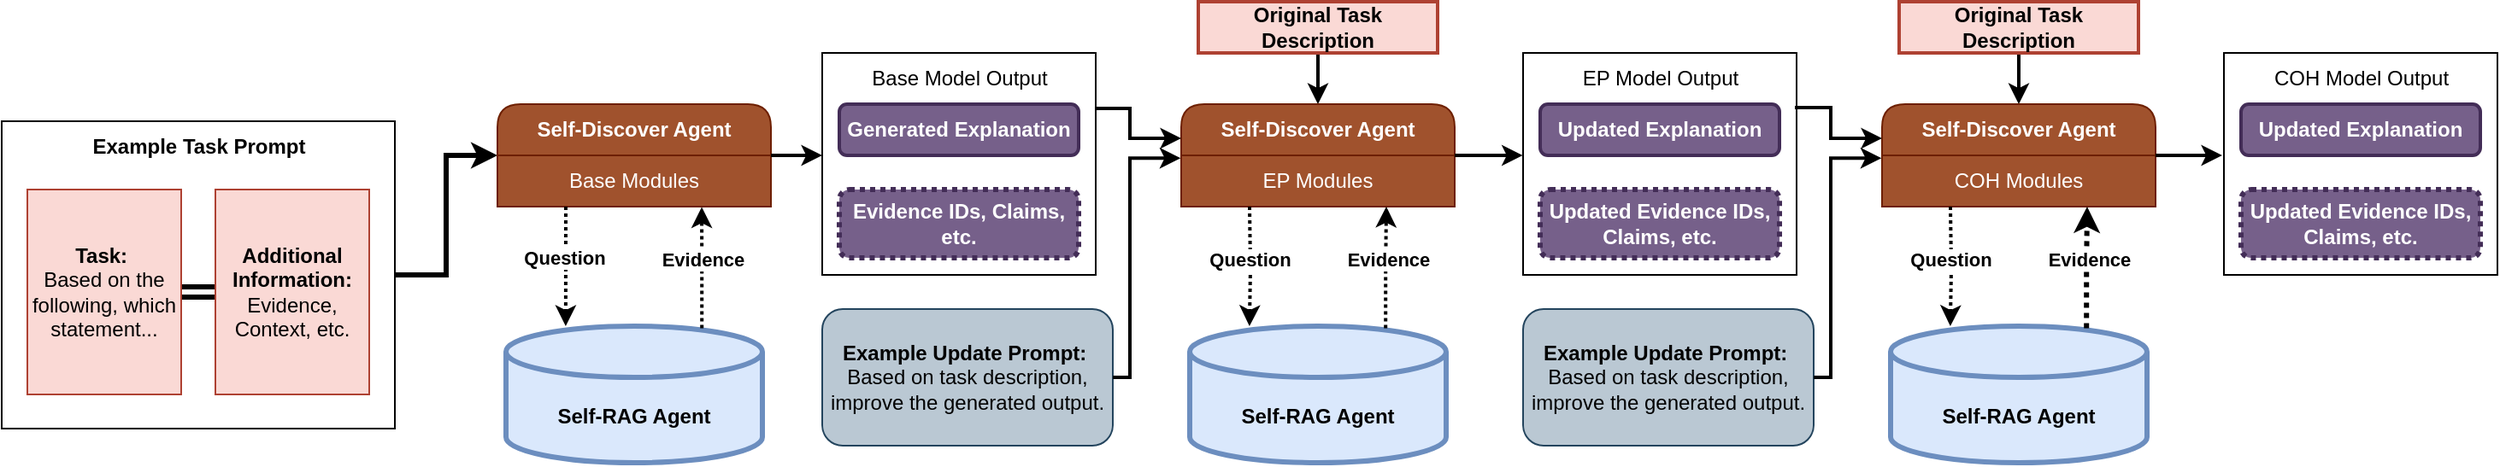 <mxfile version="24.7.7">
  <diagram name="Strona-1" id="3B4aV0FMgm4vxTNxLcMO">
    <mxGraphModel dx="1405" dy="2058" grid="1" gridSize="10" guides="1" tooltips="1" connect="1" arrows="1" fold="1" page="1" pageScale="1" pageWidth="827" pageHeight="1169" math="0" shadow="0">
      <root>
        <mxCell id="0" />
        <mxCell id="1" parent="0" />
        <mxCell id="iq8PQX20jFDWWZypDRzO-1" style="edgeStyle=orthogonalEdgeStyle;rounded=0;orthogonalLoop=1;jettySize=auto;html=1;exitX=1;exitY=0.5;exitDx=0;exitDy=0;entryX=0;entryY=0.5;entryDx=0;entryDy=0;shape=link;strokeWidth=3;" parent="1" source="iq8PQX20jFDWWZypDRzO-2" target="iq8PQX20jFDWWZypDRzO-3" edge="1">
          <mxGeometry relative="1" as="geometry" />
        </mxCell>
        <mxCell id="iq8PQX20jFDWWZypDRzO-2" value="&lt;b&gt;Task:&amp;nbsp;&lt;/b&gt;&lt;div&gt;Based on the following, which statement...&lt;/div&gt;" style="rounded=0;whiteSpace=wrap;html=1;fillColor=#fad9d5;strokeColor=#ae4132;" parent="1" vertex="1">
          <mxGeometry x="45" y="110" width="90" height="120" as="geometry" />
        </mxCell>
        <mxCell id="iq8PQX20jFDWWZypDRzO-3" value="&lt;b&gt;Additional Information: &lt;/b&gt;Evidence, Context, etc." style="rounded=0;whiteSpace=wrap;html=1;fillColor=#fad9d5;strokeColor=#ae4132;" parent="1" vertex="1">
          <mxGeometry x="155" y="110" width="90" height="120" as="geometry" />
        </mxCell>
        <mxCell id="iq8PQX20jFDWWZypDRzO-16" style="edgeStyle=orthogonalEdgeStyle;rounded=0;orthogonalLoop=1;jettySize=auto;html=1;exitX=1;exitY=0.5;exitDx=0;exitDy=0;entryX=0;entryY=0.5;entryDx=0;entryDy=0;strokeWidth=3;" parent="1" source="iq8PQX20jFDWWZypDRzO-4" target="iq8PQX20jFDWWZypDRzO-10" edge="1">
          <mxGeometry relative="1" as="geometry" />
        </mxCell>
        <mxCell id="iq8PQX20jFDWWZypDRzO-4" value="" style="rounded=0;whiteSpace=wrap;html=1;fillColor=none;" parent="1" vertex="1">
          <mxGeometry x="30" y="70" width="230" height="180" as="geometry" />
        </mxCell>
        <mxCell id="iq8PQX20jFDWWZypDRzO-5" value="&lt;b&gt;Example Task Prompt&lt;/b&gt;" style="text;html=1;align=center;verticalAlign=middle;resizable=0;points=[];autosize=1;strokeColor=none;fillColor=none;" parent="1" vertex="1">
          <mxGeometry x="70" y="70" width="150" height="30" as="geometry" />
        </mxCell>
        <mxCell id="iq8PQX20jFDWWZypDRzO-10" value="&lt;b&gt;Self-Discover Agent&lt;/b&gt;" style="swimlane;fontStyle=0;childLayout=stackLayout;horizontal=1;startSize=30;horizontalStack=0;resizeParent=1;resizeParentMax=0;resizeLast=0;collapsible=1;marginBottom=0;whiteSpace=wrap;html=1;fillColor=#a0522d;strokeColor=#6D1F00;rounded=1;align=center;fontColor=#ffffff;" parent="1" vertex="1">
          <mxGeometry x="320" y="60" width="160" height="60" as="geometry" />
        </mxCell>
        <mxCell id="iq8PQX20jFDWWZypDRzO-11" value="Base Modules" style="text;strokeColor=#6D1F00;fillColor=#a0522d;align=center;verticalAlign=middle;spacingLeft=4;spacingRight=4;overflow=hidden;points=[[0,0.5],[1,0.5]];portConstraint=eastwest;rotatable=0;whiteSpace=wrap;html=1;fontColor=#ffffff;" parent="iq8PQX20jFDWWZypDRzO-10" vertex="1">
          <mxGeometry y="30" width="160" height="30" as="geometry" />
        </mxCell>
        <mxCell id="iq8PQX20jFDWWZypDRzO-17" value="&lt;b&gt;Self-RAG Agent&lt;/b&gt;" style="shape=cylinder3;whiteSpace=wrap;html=1;boundedLbl=1;backgroundOutline=1;size=15;fillColor=#dae8fc;strokeColor=#6c8ebf;strokeWidth=3;" parent="1" vertex="1">
          <mxGeometry x="325" y="190" width="150" height="80" as="geometry" />
        </mxCell>
        <mxCell id="iq8PQX20jFDWWZypDRzO-22" style="edgeStyle=orthogonalEdgeStyle;rounded=0;orthogonalLoop=1;jettySize=auto;html=1;exitX=0.25;exitY=1;exitDx=0;exitDy=0;entryX=0.233;entryY=0;entryDx=0;entryDy=0;entryPerimeter=0;dashed=1;dashPattern=1 1;strokeWidth=2;" parent="1" source="iq8PQX20jFDWWZypDRzO-10" target="iq8PQX20jFDWWZypDRzO-17" edge="1">
          <mxGeometry relative="1" as="geometry" />
        </mxCell>
        <mxCell id="iq8PQX20jFDWWZypDRzO-24" value="&lt;b&gt;Question&lt;/b&gt;" style="edgeLabel;html=1;align=center;verticalAlign=middle;resizable=0;points=[];" parent="iq8PQX20jFDWWZypDRzO-22" vertex="1" connectable="0">
          <mxGeometry x="-0.141" y="-1" relative="1" as="geometry">
            <mxPoint as="offset" />
          </mxGeometry>
        </mxCell>
        <mxCell id="iq8PQX20jFDWWZypDRzO-23" style="edgeStyle=orthogonalEdgeStyle;rounded=0;orthogonalLoop=1;jettySize=auto;html=1;exitX=0.764;exitY=0.015;exitDx=0;exitDy=0;entryX=0.747;entryY=1.008;entryDx=0;entryDy=0;entryPerimeter=0;exitPerimeter=0;dashed=1;dashPattern=1 1;strokeWidth=2;" parent="1" source="iq8PQX20jFDWWZypDRzO-17" target="iq8PQX20jFDWWZypDRzO-11" edge="1">
          <mxGeometry relative="1" as="geometry">
            <mxPoint x="370" y="130" as="sourcePoint" />
            <mxPoint x="370" y="200" as="targetPoint" />
          </mxGeometry>
        </mxCell>
        <mxCell id="iq8PQX20jFDWWZypDRzO-25" value="&lt;b&gt;Evidence&lt;/b&gt;" style="edgeLabel;html=1;align=center;verticalAlign=middle;resizable=0;points=[];" parent="iq8PQX20jFDWWZypDRzO-23" vertex="1" connectable="0">
          <mxGeometry x="0.141" relative="1" as="geometry">
            <mxPoint as="offset" />
          </mxGeometry>
        </mxCell>
        <mxCell id="iq8PQX20jFDWWZypDRzO-26" value="&lt;b&gt;Generated Explanation&lt;/b&gt;" style="rounded=1;whiteSpace=wrap;html=1;fillColor=#76608a;fontColor=#ffffff;strokeColor=#432D57;strokeWidth=2;" parent="1" vertex="1">
          <mxGeometry x="520" y="60" width="140" height="30" as="geometry" />
        </mxCell>
        <mxCell id="iq8PQX20jFDWWZypDRzO-27" value="&lt;b&gt;Example Update Prompt:&amp;nbsp;&lt;/b&gt;&lt;div&gt;Based on task description, improve the generated output.&lt;/div&gt;" style="rounded=1;whiteSpace=wrap;html=1;fillColor=#bac8d3;strokeColor=#23445d;" parent="1" vertex="1">
          <mxGeometry x="510" y="180" width="170" height="80" as="geometry" />
        </mxCell>
        <mxCell id="iq8PQX20jFDWWZypDRzO-28" value="&lt;b&gt;Evidence IDs, Claims, etc.&lt;/b&gt;" style="rounded=1;whiteSpace=wrap;html=1;fillColor=#76608a;fontColor=#ffffff;strokeColor=#432D57;strokeWidth=3;dashed=1;dashPattern=1 1;" parent="1" vertex="1">
          <mxGeometry x="520" y="110" width="140" height="40" as="geometry" />
        </mxCell>
        <mxCell id="iq8PQX20jFDWWZypDRzO-42" style="edgeStyle=orthogonalEdgeStyle;rounded=0;orthogonalLoop=1;jettySize=auto;html=1;entryX=0.5;entryY=0;entryDx=0;entryDy=0;strokeWidth=2;" parent="1" source="iq8PQX20jFDWWZypDRzO-29" target="iq8PQX20jFDWWZypDRzO-34" edge="1">
          <mxGeometry relative="1" as="geometry" />
        </mxCell>
        <mxCell id="iq8PQX20jFDWWZypDRzO-29" value="&lt;b&gt;Original Task Description&lt;/b&gt;" style="rounded=0;whiteSpace=wrap;html=1;fillColor=#fad9d5;strokeColor=#ae4132;strokeWidth=2;" parent="1" vertex="1">
          <mxGeometry x="730" width="140" height="30" as="geometry" />
        </mxCell>
        <mxCell id="iq8PQX20jFDWWZypDRzO-32" value="" style="rounded=0;whiteSpace=wrap;html=1;fillColor=none;" parent="1" vertex="1">
          <mxGeometry x="510" y="30" width="160" height="130" as="geometry" />
        </mxCell>
        <mxCell id="iq8PQX20jFDWWZypDRzO-33" value="Base Model Output" style="text;html=1;align=center;verticalAlign=middle;resizable=0;points=[];autosize=1;strokeColor=none;fillColor=none;" parent="1" vertex="1">
          <mxGeometry x="525" y="30" width="130" height="30" as="geometry" />
        </mxCell>
        <mxCell id="iq8PQX20jFDWWZypDRzO-34" value="&lt;b&gt;Self-Discover Agent&lt;/b&gt;" style="swimlane;fontStyle=0;childLayout=stackLayout;horizontal=1;startSize=30;horizontalStack=0;resizeParent=1;resizeParentMax=0;resizeLast=0;collapsible=1;marginBottom=0;whiteSpace=wrap;html=1;fillColor=#a0522d;strokeColor=#6D1F00;rounded=1;align=center;fontColor=#ffffff;" parent="1" vertex="1">
          <mxGeometry x="720" y="60" width="160" height="60" as="geometry" />
        </mxCell>
        <mxCell id="iq8PQX20jFDWWZypDRzO-35" value="EP Modules" style="text;strokeColor=#6D1F00;fillColor=#a0522d;align=center;verticalAlign=middle;spacingLeft=4;spacingRight=4;overflow=hidden;points=[[0,0.5],[1,0.5]];portConstraint=eastwest;rotatable=0;whiteSpace=wrap;html=1;fontColor=#ffffff;" parent="iq8PQX20jFDWWZypDRzO-34" vertex="1">
          <mxGeometry y="30" width="160" height="30" as="geometry" />
        </mxCell>
        <mxCell id="iq8PQX20jFDWWZypDRzO-36" style="edgeStyle=orthogonalEdgeStyle;rounded=0;orthogonalLoop=1;jettySize=auto;html=1;exitX=1;exitY=0.5;exitDx=0;exitDy=0;strokeWidth=2;" parent="1" source="iq8PQX20jFDWWZypDRzO-10" edge="1">
          <mxGeometry relative="1" as="geometry">
            <mxPoint x="510" y="90" as="targetPoint" />
          </mxGeometry>
        </mxCell>
        <mxCell id="iq8PQX20jFDWWZypDRzO-37" style="edgeStyle=orthogonalEdgeStyle;rounded=0;orthogonalLoop=1;jettySize=auto;html=1;exitX=1;exitY=0.5;exitDx=0;exitDy=0;entryX=-0.002;entryY=0.054;entryDx=0;entryDy=0;entryPerimeter=0;strokeWidth=2;" parent="1" source="iq8PQX20jFDWWZypDRzO-27" target="iq8PQX20jFDWWZypDRzO-35" edge="1">
          <mxGeometry relative="1" as="geometry">
            <Array as="points">
              <mxPoint x="690" y="220" />
              <mxPoint x="690" y="92" />
            </Array>
          </mxGeometry>
        </mxCell>
        <mxCell id="iq8PQX20jFDWWZypDRzO-41" style="edgeStyle=orthogonalEdgeStyle;rounded=0;orthogonalLoop=1;jettySize=auto;html=1;exitX=1;exitY=0.25;exitDx=0;exitDy=0;entryX=0;entryY=0.333;entryDx=0;entryDy=0;entryPerimeter=0;strokeWidth=2;" parent="1" source="iq8PQX20jFDWWZypDRzO-32" target="iq8PQX20jFDWWZypDRzO-34" edge="1">
          <mxGeometry relative="1" as="geometry">
            <Array as="points">
              <mxPoint x="690" y="62" />
              <mxPoint x="690" y="80" />
            </Array>
          </mxGeometry>
        </mxCell>
        <mxCell id="iq8PQX20jFDWWZypDRzO-43" value="&lt;b&gt;Self-RAG Agent&lt;/b&gt;" style="shape=cylinder3;whiteSpace=wrap;html=1;boundedLbl=1;backgroundOutline=1;size=15;fillColor=#dae8fc;strokeColor=#6c8ebf;strokeWidth=3;" parent="1" vertex="1">
          <mxGeometry x="725" y="190" width="150" height="80" as="geometry" />
        </mxCell>
        <mxCell id="iq8PQX20jFDWWZypDRzO-44" style="edgeStyle=orthogonalEdgeStyle;rounded=0;orthogonalLoop=1;jettySize=auto;html=1;exitX=0.25;exitY=1;exitDx=0;exitDy=0;entryX=0.233;entryY=0;entryDx=0;entryDy=0;entryPerimeter=0;dashed=1;dashPattern=1 1;strokeWidth=2;" parent="1" target="iq8PQX20jFDWWZypDRzO-43" edge="1">
          <mxGeometry relative="1" as="geometry">
            <mxPoint x="760" y="120" as="sourcePoint" />
          </mxGeometry>
        </mxCell>
        <mxCell id="iq8PQX20jFDWWZypDRzO-45" value="&lt;b&gt;Question&lt;/b&gt;" style="edgeLabel;html=1;align=center;verticalAlign=middle;resizable=0;points=[];" parent="iq8PQX20jFDWWZypDRzO-44" vertex="1" connectable="0">
          <mxGeometry x="-0.141" y="-1" relative="1" as="geometry">
            <mxPoint as="offset" />
          </mxGeometry>
        </mxCell>
        <mxCell id="iq8PQX20jFDWWZypDRzO-46" style="edgeStyle=orthogonalEdgeStyle;rounded=0;orthogonalLoop=1;jettySize=auto;html=1;exitX=0.764;exitY=0.015;exitDx=0;exitDy=0;entryX=0.747;entryY=1.008;entryDx=0;entryDy=0;entryPerimeter=0;exitPerimeter=0;dashed=1;dashPattern=1 1;strokeWidth=2;" parent="1" source="iq8PQX20jFDWWZypDRzO-43" edge="1">
          <mxGeometry relative="1" as="geometry">
            <mxPoint x="770" y="130" as="sourcePoint" />
            <mxPoint x="840" y="120" as="targetPoint" />
          </mxGeometry>
        </mxCell>
        <mxCell id="iq8PQX20jFDWWZypDRzO-47" value="&lt;b&gt;Evidence&lt;/b&gt;" style="edgeLabel;html=1;align=center;verticalAlign=middle;resizable=0;points=[];" parent="iq8PQX20jFDWWZypDRzO-46" vertex="1" connectable="0">
          <mxGeometry x="0.141" relative="1" as="geometry">
            <mxPoint as="offset" />
          </mxGeometry>
        </mxCell>
        <mxCell id="iq8PQX20jFDWWZypDRzO-48" value="&lt;b&gt;Updated Explanation&lt;/b&gt;" style="rounded=1;whiteSpace=wrap;html=1;fillColor=#76608a;fontColor=#ffffff;strokeColor=#432D57;strokeWidth=2;" parent="1" vertex="1">
          <mxGeometry x="930" y="60" width="140" height="30" as="geometry" />
        </mxCell>
        <mxCell id="iq8PQX20jFDWWZypDRzO-49" value="&lt;b&gt;Example Update Prompt:&amp;nbsp;&lt;/b&gt;&lt;div&gt;Based on task description, improve the generated output.&lt;/div&gt;" style="rounded=1;whiteSpace=wrap;html=1;fillColor=#bac8d3;strokeColor=#23445d;" parent="1" vertex="1">
          <mxGeometry x="920" y="180" width="170" height="80" as="geometry" />
        </mxCell>
        <mxCell id="iq8PQX20jFDWWZypDRzO-50" value="&lt;b&gt;Updated Evidence IDs, Claims, etc.&lt;/b&gt;" style="rounded=1;whiteSpace=wrap;html=1;fillColor=#76608a;fontColor=#ffffff;strokeColor=#432D57;strokeWidth=3;dashed=1;dashPattern=1 1;" parent="1" vertex="1">
          <mxGeometry x="930" y="110" width="140" height="40" as="geometry" />
        </mxCell>
        <mxCell id="iq8PQX20jFDWWZypDRzO-51" value="" style="rounded=0;whiteSpace=wrap;html=1;fillColor=none;" parent="1" vertex="1">
          <mxGeometry x="920" y="30" width="160" height="130" as="geometry" />
        </mxCell>
        <mxCell id="iq8PQX20jFDWWZypDRzO-52" value="EP Model Output" style="text;html=1;align=center;verticalAlign=middle;resizable=0;points=[];autosize=1;strokeColor=none;fillColor=none;" parent="1" vertex="1">
          <mxGeometry x="945" y="30" width="110" height="30" as="geometry" />
        </mxCell>
        <mxCell id="iq8PQX20jFDWWZypDRzO-54" style="edgeStyle=orthogonalEdgeStyle;rounded=0;orthogonalLoop=1;jettySize=auto;html=1;entryX=0.5;entryY=0;entryDx=0;entryDy=0;strokeWidth=2;" parent="1" source="iq8PQX20jFDWWZypDRzO-55" target="iq8PQX20jFDWWZypDRzO-56" edge="1">
          <mxGeometry relative="1" as="geometry" />
        </mxCell>
        <mxCell id="iq8PQX20jFDWWZypDRzO-55" value="&lt;b&gt;Original Task Description&lt;/b&gt;" style="rounded=0;whiteSpace=wrap;html=1;fillColor=#fad9d5;strokeColor=#ae4132;strokeWidth=2;" parent="1" vertex="1">
          <mxGeometry x="1140" width="140" height="30" as="geometry" />
        </mxCell>
        <mxCell id="iq8PQX20jFDWWZypDRzO-56" value="&lt;b&gt;Self-Discover Agent&lt;/b&gt;" style="swimlane;fontStyle=0;childLayout=stackLayout;horizontal=1;startSize=30;horizontalStack=0;resizeParent=1;resizeParentMax=0;resizeLast=0;collapsible=1;marginBottom=0;whiteSpace=wrap;html=1;fillColor=#a0522d;strokeColor=#6D1F00;rounded=1;align=center;fontColor=#ffffff;" parent="1" vertex="1">
          <mxGeometry x="1130" y="60" width="160" height="60" as="geometry" />
        </mxCell>
        <mxCell id="iq8PQX20jFDWWZypDRzO-57" value="COH Modules" style="text;strokeColor=#6D1F00;fillColor=#a0522d;align=center;verticalAlign=middle;spacingLeft=4;spacingRight=4;overflow=hidden;points=[[0,0.5],[1,0.5]];portConstraint=eastwest;rotatable=0;whiteSpace=wrap;html=1;fontColor=#ffffff;" parent="iq8PQX20jFDWWZypDRzO-56" vertex="1">
          <mxGeometry y="30" width="160" height="30" as="geometry" />
        </mxCell>
        <mxCell id="iq8PQX20jFDWWZypDRzO-58" style="edgeStyle=orthogonalEdgeStyle;rounded=0;orthogonalLoop=1;jettySize=auto;html=1;exitX=1;exitY=0.5;exitDx=0;exitDy=0;entryX=-0.002;entryY=0.054;entryDx=0;entryDy=0;entryPerimeter=0;strokeWidth=2;" parent="1" target="iq8PQX20jFDWWZypDRzO-57" edge="1">
          <mxGeometry relative="1" as="geometry">
            <mxPoint x="1090" y="220" as="sourcePoint" />
            <Array as="points">
              <mxPoint x="1100" y="220" />
              <mxPoint x="1100" y="92" />
            </Array>
          </mxGeometry>
        </mxCell>
        <mxCell id="iq8PQX20jFDWWZypDRzO-59" style="edgeStyle=orthogonalEdgeStyle;rounded=0;orthogonalLoop=1;jettySize=auto;html=1;exitX=1;exitY=0.25;exitDx=0;exitDy=0;entryX=0;entryY=0.333;entryDx=0;entryDy=0;entryPerimeter=0;strokeWidth=2;" parent="1" target="iq8PQX20jFDWWZypDRzO-56" edge="1">
          <mxGeometry relative="1" as="geometry">
            <mxPoint x="1080" y="63" as="sourcePoint" />
            <Array as="points">
              <mxPoint x="1100" y="62" />
              <mxPoint x="1100" y="80" />
            </Array>
          </mxGeometry>
        </mxCell>
        <mxCell id="iq8PQX20jFDWWZypDRzO-60" value="&lt;b&gt;Self-RAG Agent&lt;/b&gt;" style="shape=cylinder3;whiteSpace=wrap;html=1;boundedLbl=1;backgroundOutline=1;size=15;fillColor=#dae8fc;strokeColor=#6c8ebf;strokeWidth=3;" parent="1" vertex="1">
          <mxGeometry x="1135" y="190" width="150" height="80" as="geometry" />
        </mxCell>
        <mxCell id="iq8PQX20jFDWWZypDRzO-61" style="edgeStyle=orthogonalEdgeStyle;rounded=0;orthogonalLoop=1;jettySize=auto;html=1;exitX=0.25;exitY=1;exitDx=0;exitDy=0;entryX=0.233;entryY=0;entryDx=0;entryDy=0;entryPerimeter=0;dashed=1;dashPattern=1 1;strokeWidth=2;" parent="1" target="iq8PQX20jFDWWZypDRzO-60" edge="1">
          <mxGeometry relative="1" as="geometry">
            <mxPoint x="1170" y="120" as="sourcePoint" />
          </mxGeometry>
        </mxCell>
        <mxCell id="iq8PQX20jFDWWZypDRzO-62" value="&lt;b&gt;Question&lt;/b&gt;" style="edgeLabel;html=1;align=center;verticalAlign=middle;resizable=0;points=[];" parent="iq8PQX20jFDWWZypDRzO-61" vertex="1" connectable="0">
          <mxGeometry x="-0.141" y="-1" relative="1" as="geometry">
            <mxPoint as="offset" />
          </mxGeometry>
        </mxCell>
        <mxCell id="iq8PQX20jFDWWZypDRzO-63" style="edgeStyle=orthogonalEdgeStyle;rounded=0;orthogonalLoop=1;jettySize=auto;html=1;exitX=0.764;exitY=0.015;exitDx=0;exitDy=0;entryX=0.747;entryY=1.008;entryDx=0;entryDy=0;entryPerimeter=0;exitPerimeter=0;dashed=1;dashPattern=1 1;strokeWidth=3;" parent="1" source="iq8PQX20jFDWWZypDRzO-60" edge="1">
          <mxGeometry relative="1" as="geometry">
            <mxPoint x="1180" y="130" as="sourcePoint" />
            <mxPoint x="1250" y="120" as="targetPoint" />
          </mxGeometry>
        </mxCell>
        <mxCell id="iq8PQX20jFDWWZypDRzO-64" value="&lt;b&gt;Evidence&lt;/b&gt;" style="edgeLabel;html=1;align=center;verticalAlign=middle;resizable=0;points=[];" parent="iq8PQX20jFDWWZypDRzO-63" vertex="1" connectable="0">
          <mxGeometry x="0.141" relative="1" as="geometry">
            <mxPoint as="offset" />
          </mxGeometry>
        </mxCell>
        <mxCell id="iq8PQX20jFDWWZypDRzO-67" style="edgeStyle=orthogonalEdgeStyle;rounded=0;orthogonalLoop=1;jettySize=auto;html=1;exitX=1;exitY=0.5;exitDx=0;exitDy=0;entryX=-0.001;entryY=0.464;entryDx=0;entryDy=0;entryPerimeter=0;strokeWidth=2;" parent="1" source="iq8PQX20jFDWWZypDRzO-34" target="iq8PQX20jFDWWZypDRzO-51" edge="1">
          <mxGeometry relative="1" as="geometry" />
        </mxCell>
        <mxCell id="iq8PQX20jFDWWZypDRzO-72" value="&lt;b&gt;Updated Explanation&lt;/b&gt;" style="rounded=1;whiteSpace=wrap;html=1;fillColor=#76608a;fontColor=#ffffff;strokeColor=#432D57;strokeWidth=2;" parent="1" vertex="1">
          <mxGeometry x="1340" y="60" width="140" height="30" as="geometry" />
        </mxCell>
        <mxCell id="iq8PQX20jFDWWZypDRzO-73" value="&lt;b&gt;Updated Evidence IDs, Claims, etc.&lt;/b&gt;" style="rounded=1;whiteSpace=wrap;html=1;fillColor=#76608a;fontColor=#ffffff;strokeColor=#432D57;strokeWidth=3;dashed=1;dashPattern=1 1;" parent="1" vertex="1">
          <mxGeometry x="1340" y="110" width="140" height="40" as="geometry" />
        </mxCell>
        <mxCell id="iq8PQX20jFDWWZypDRzO-74" value="" style="rounded=0;whiteSpace=wrap;html=1;fillColor=none;" parent="1" vertex="1">
          <mxGeometry x="1330" y="30" width="160" height="130" as="geometry" />
        </mxCell>
        <mxCell id="iq8PQX20jFDWWZypDRzO-75" value="COH Model Output" style="text;html=1;align=center;verticalAlign=middle;resizable=0;points=[];autosize=1;strokeColor=none;fillColor=none;" parent="1" vertex="1">
          <mxGeometry x="1345" y="30" width="130" height="30" as="geometry" />
        </mxCell>
        <mxCell id="iq8PQX20jFDWWZypDRzO-77" style="edgeStyle=orthogonalEdgeStyle;rounded=0;orthogonalLoop=1;jettySize=auto;html=1;exitX=1;exitY=0.5;exitDx=0;exitDy=0;entryX=-0.006;entryY=0.46;entryDx=0;entryDy=0;entryPerimeter=0;strokeWidth=2;" parent="1" source="iq8PQX20jFDWWZypDRzO-56" target="iq8PQX20jFDWWZypDRzO-74" edge="1">
          <mxGeometry relative="1" as="geometry" />
        </mxCell>
      </root>
    </mxGraphModel>
  </diagram>
</mxfile>
